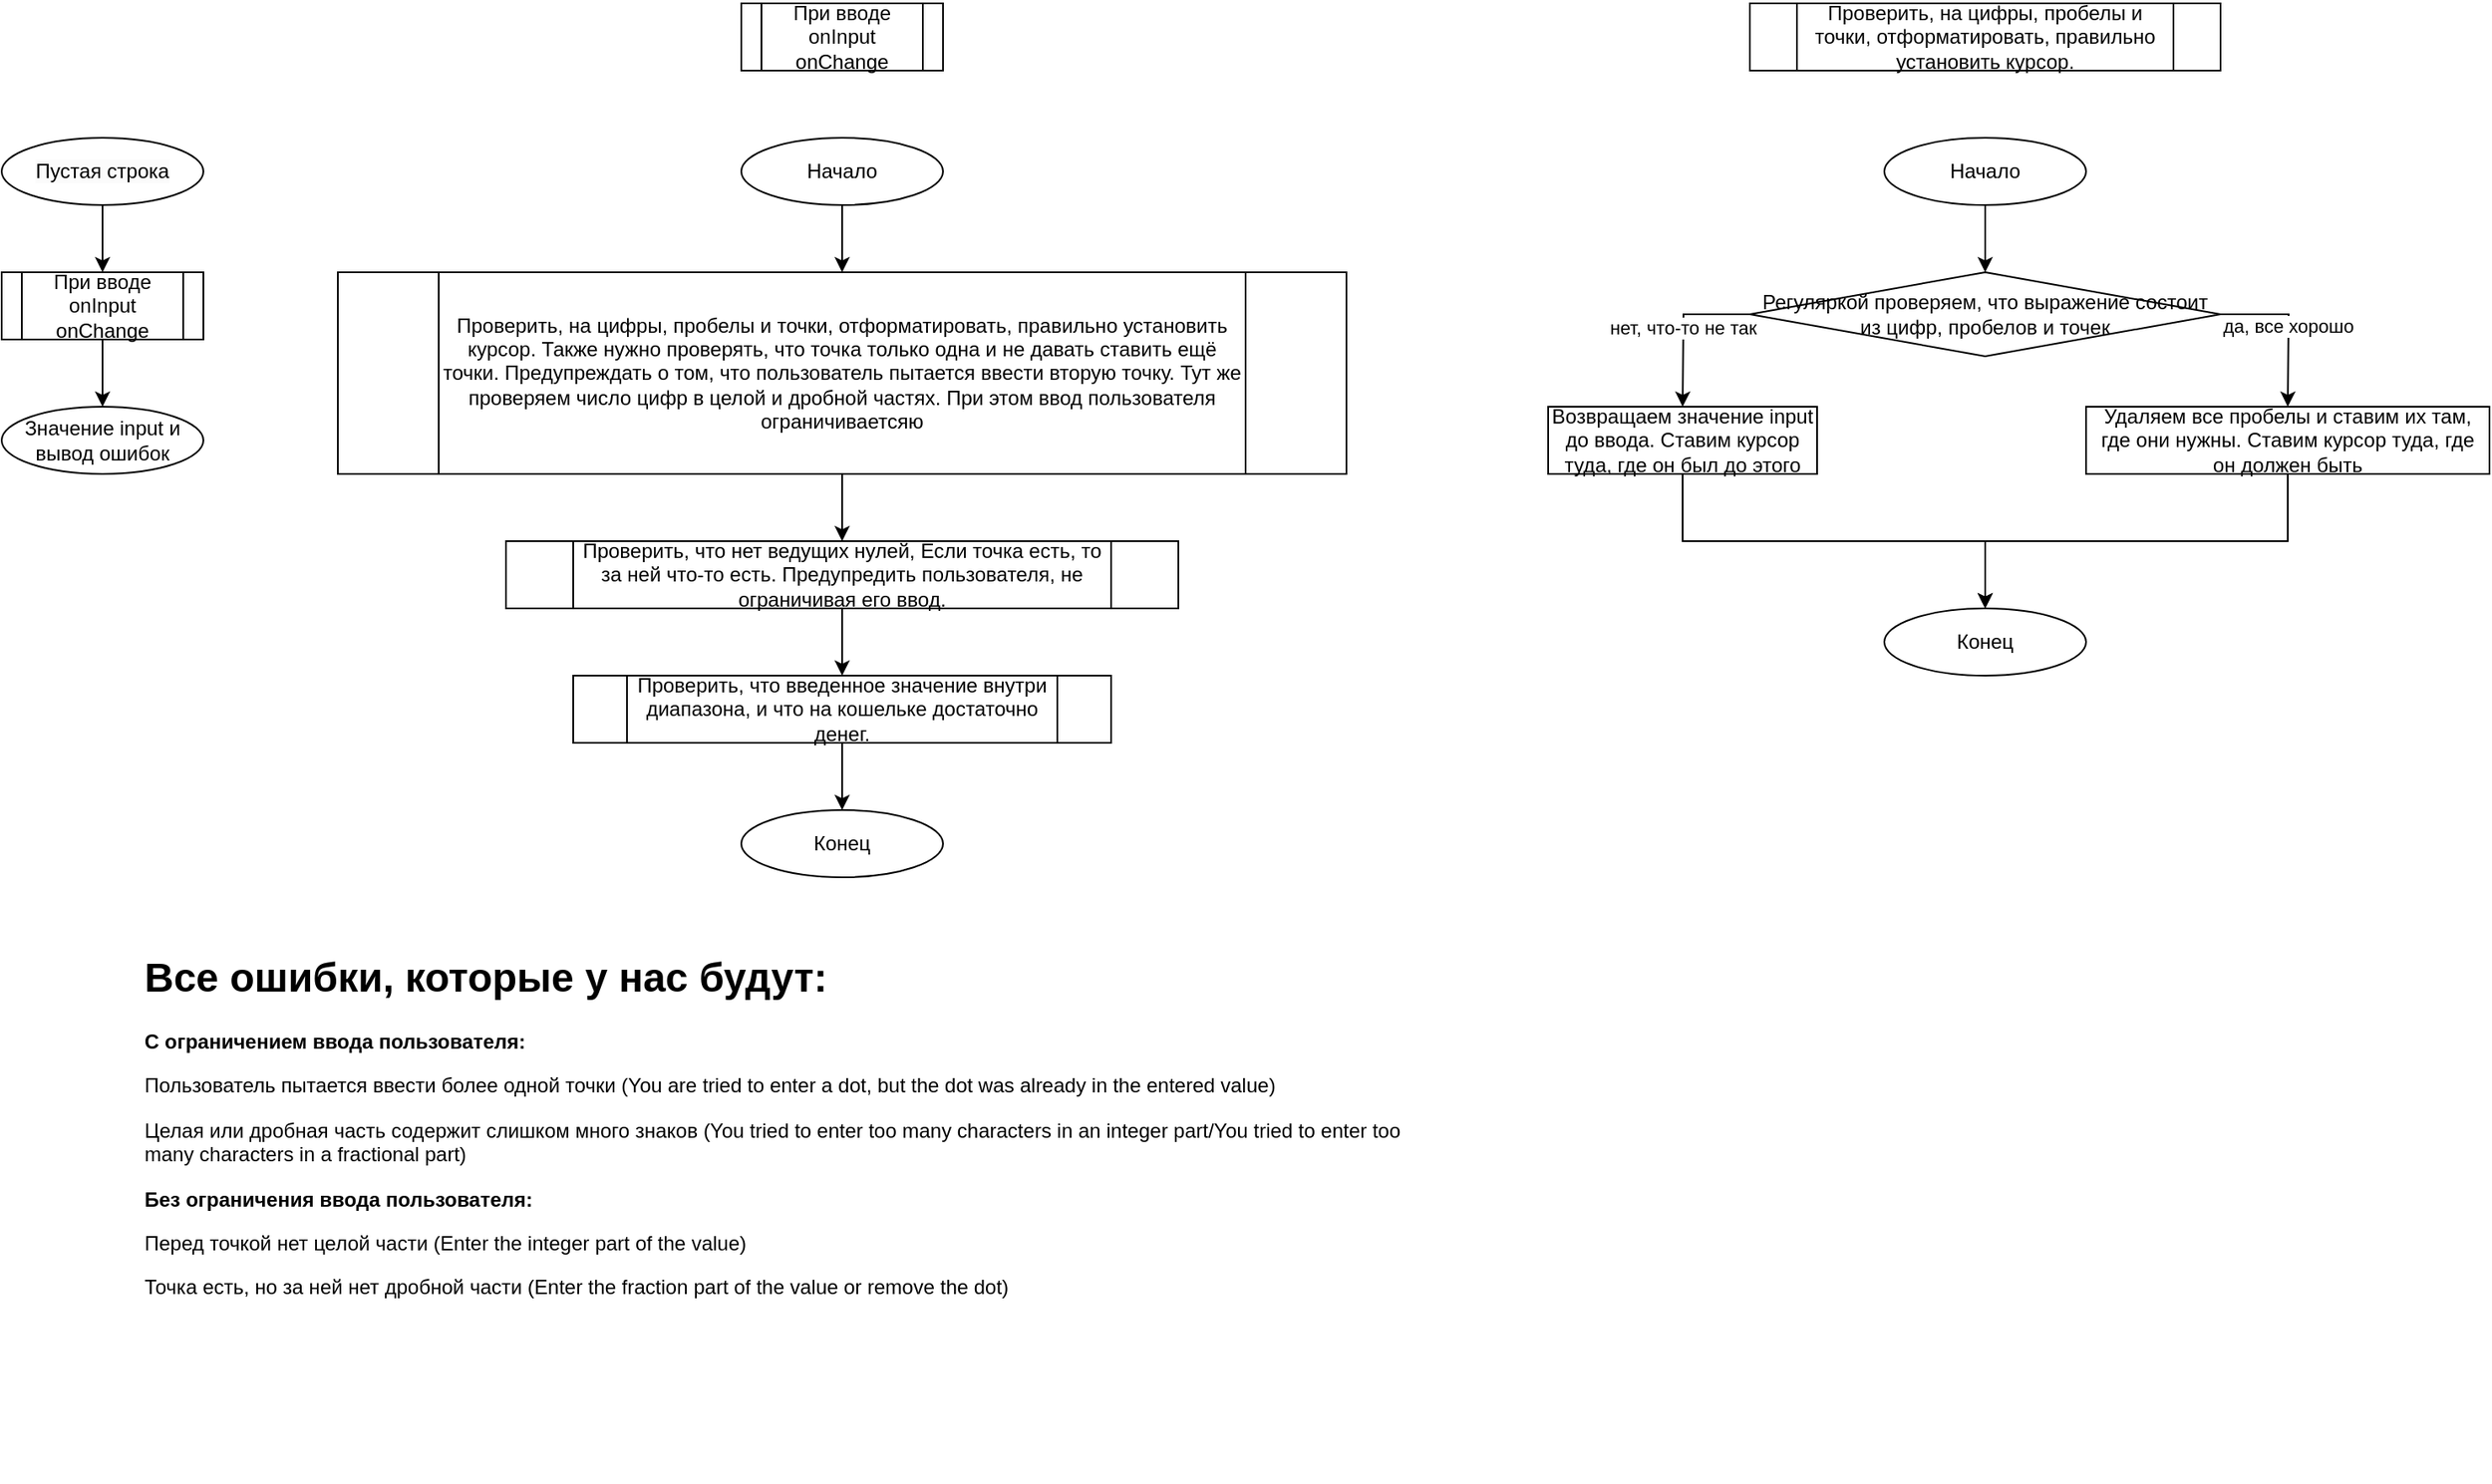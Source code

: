 <mxfile version="20.8.10" type="device"><diagram name="Page-1" id="yOddspSDl3uxE7fEedth"><mxGraphModel dx="1480" dy="1966" grid="1" gridSize="10" guides="1" tooltips="1" connect="1" arrows="1" fold="1" page="1" pageScale="1" pageWidth="850" pageHeight="1100" math="0" shadow="0"><root><mxCell id="0"/><mxCell id="1" parent="0"/><mxCell id="ktljkcJRNIB1GyASD4U--6" style="edgeStyle=orthogonalEdgeStyle;rounded=0;orthogonalLoop=1;jettySize=auto;html=1;entryX=0.5;entryY=0;entryDx=0;entryDy=0;" parent="1" source="ktljkcJRNIB1GyASD4U--3" target="ktljkcJRNIB1GyASD4U--5" edge="1"><mxGeometry relative="1" as="geometry"/></mxCell><mxCell id="ktljkcJRNIB1GyASD4U--3" value="&lt;span style=&quot;color: rgb(0, 0, 0); font-family: Helvetica; font-size: 12px; font-style: normal; font-variant-ligatures: normal; font-variant-caps: normal; font-weight: 400; letter-spacing: normal; orphans: 2; text-align: center; text-indent: 0px; text-transform: none; widows: 2; word-spacing: 0px; -webkit-text-stroke-width: 0px; background-color: rgb(251, 251, 251); text-decoration-thickness: initial; text-decoration-style: initial; text-decoration-color: initial; float: none; display: inline !important;&quot;&gt;Пустая строка&lt;/span&gt;" style="ellipse;html=1;verticalAlign=middle;whiteSpace=wrap;" parent="1" vertex="1"><mxGeometry x="200" y="40" width="120" height="40" as="geometry"/></mxCell><mxCell id="ktljkcJRNIB1GyASD4U--8" style="edgeStyle=orthogonalEdgeStyle;rounded=0;orthogonalLoop=1;jettySize=auto;html=1;entryX=0.5;entryY=0;entryDx=0;entryDy=0;" parent="1" source="ktljkcJRNIB1GyASD4U--5" target="ktljkcJRNIB1GyASD4U--7" edge="1"><mxGeometry relative="1" as="geometry"/></mxCell><mxCell id="ktljkcJRNIB1GyASD4U--5" value="При вводе onInput onChange" style="shape=process;whiteSpace=wrap;html=1;backgroundOutline=1;" parent="1" vertex="1"><mxGeometry x="200" y="120" width="120" height="40" as="geometry"/></mxCell><mxCell id="ktljkcJRNIB1GyASD4U--7" value="Значение input и вывод ошибок" style="ellipse;html=1;verticalAlign=middle;whiteSpace=wrap;" parent="1" vertex="1"><mxGeometry x="200" y="200" width="120" height="40" as="geometry"/></mxCell><mxCell id="ktljkcJRNIB1GyASD4U--9" value="При вводе onInput onChange" style="shape=process;whiteSpace=wrap;html=1;backgroundOutline=1;" parent="1" vertex="1"><mxGeometry x="640" y="-40" width="120" height="40" as="geometry"/></mxCell><mxCell id="ktljkcJRNIB1GyASD4U--14" value="да, все хорошо" style="edgeStyle=orthogonalEdgeStyle;rounded=0;orthogonalLoop=1;jettySize=auto;html=1;" parent="1" source="ktljkcJRNIB1GyASD4U--13" edge="1"><mxGeometry relative="1" as="geometry"><mxPoint x="1560.0" y="200" as="targetPoint"/></mxGeometry></mxCell><mxCell id="ktljkcJRNIB1GyASD4U--15" value="нет, что-то не так" style="edgeStyle=orthogonalEdgeStyle;rounded=0;orthogonalLoop=1;jettySize=auto;html=1;" parent="1" source="ktljkcJRNIB1GyASD4U--13" edge="1"><mxGeometry relative="1" as="geometry"><mxPoint x="1200" y="200" as="targetPoint"/></mxGeometry></mxCell><mxCell id="ktljkcJRNIB1GyASD4U--13" value="Регуляркой проверяем, что выражение состоит из цифр, пробелов и точек" style="rhombus;whiteSpace=wrap;html=1;" parent="1" vertex="1"><mxGeometry x="1240" y="120" width="280" height="50" as="geometry"/></mxCell><mxCell id="ktljkcJRNIB1GyASD4U--24" style="edgeStyle=orthogonalEdgeStyle;rounded=0;orthogonalLoop=1;jettySize=auto;html=1;entryX=0.5;entryY=0;entryDx=0;entryDy=0;exitX=0.5;exitY=1;exitDx=0;exitDy=0;" parent="1" source="ktljkcJRNIB1GyASD4U--16" target="ktljkcJRNIB1GyASD4U--21" edge="1"><mxGeometry relative="1" as="geometry"/></mxCell><mxCell id="ktljkcJRNIB1GyASD4U--16" value="Возвращаем значение input до ввода. Ставим курсор туда, где он был до этого" style="rounded=0;whiteSpace=wrap;html=1;" parent="1" vertex="1"><mxGeometry x="1120" y="200" width="160" height="40" as="geometry"/></mxCell><mxCell id="ktljkcJRNIB1GyASD4U--20" style="edgeStyle=orthogonalEdgeStyle;rounded=0;orthogonalLoop=1;jettySize=auto;html=1;entryX=0.5;entryY=0;entryDx=0;entryDy=0;" parent="1" source="ktljkcJRNIB1GyASD4U--18" target="ktljkcJRNIB1GyASD4U--13" edge="1"><mxGeometry relative="1" as="geometry"/></mxCell><mxCell id="ktljkcJRNIB1GyASD4U--18" value="Начало" style="ellipse;whiteSpace=wrap;html=1;" parent="1" vertex="1"><mxGeometry x="1320" y="40" width="120" height="40" as="geometry"/></mxCell><mxCell id="ktljkcJRNIB1GyASD4U--21" value="Конец" style="ellipse;whiteSpace=wrap;html=1;" parent="1" vertex="1"><mxGeometry x="1320" y="320" width="120" height="40" as="geometry"/></mxCell><mxCell id="ktljkcJRNIB1GyASD4U--25" style="edgeStyle=orthogonalEdgeStyle;rounded=0;orthogonalLoop=1;jettySize=auto;html=1;entryX=0.5;entryY=0;entryDx=0;entryDy=0;" parent="1" source="ktljkcJRNIB1GyASD4U--23" target="ktljkcJRNIB1GyASD4U--21" edge="1"><mxGeometry relative="1" as="geometry"/></mxCell><mxCell id="ktljkcJRNIB1GyASD4U--23" value="Удаляем все пробелы и ставим их там, где они нужны. Ставим курсор туда, где он должен быть" style="rounded=0;whiteSpace=wrap;html=1;" parent="1" vertex="1"><mxGeometry x="1440" y="200" width="240" height="40" as="geometry"/></mxCell><mxCell id="ktljkcJRNIB1GyASD4U--29" style="edgeStyle=orthogonalEdgeStyle;rounded=0;orthogonalLoop=1;jettySize=auto;html=1;entryX=0.5;entryY=0;entryDx=0;entryDy=0;" parent="1" source="ktljkcJRNIB1GyASD4U--26" target="ktljkcJRNIB1GyASD4U--28" edge="1"><mxGeometry relative="1" as="geometry"/></mxCell><mxCell id="ktljkcJRNIB1GyASD4U--26" value="Начало" style="ellipse;whiteSpace=wrap;html=1;" parent="1" vertex="1"><mxGeometry x="640" y="40" width="120" height="40" as="geometry"/></mxCell><mxCell id="ktljkcJRNIB1GyASD4U--27" value="Конец" style="ellipse;whiteSpace=wrap;html=1;" parent="1" vertex="1"><mxGeometry x="640" y="440" width="120" height="40" as="geometry"/></mxCell><mxCell id="ktljkcJRNIB1GyASD4U--31" style="edgeStyle=orthogonalEdgeStyle;rounded=0;orthogonalLoop=1;jettySize=auto;html=1;entryX=0.5;entryY=0;entryDx=0;entryDy=0;" parent="1" source="ktljkcJRNIB1GyASD4U--28" target="ktljkcJRNIB1GyASD4U--30" edge="1"><mxGeometry relative="1" as="geometry"/></mxCell><mxCell id="ktljkcJRNIB1GyASD4U--28" value="Проверить, на цифры, пробелы и точки, отформатировать, правильно установить курсор. Также нужно проверять, что точка только одна и не давать ставить ещё точки. Предупреждать о том, что пользователь пытается ввести вторую точку. Тут же проверяем число цифр в целой и дробной частях. При этом ввод пользователя ограничиваетсяю" style="shape=process;whiteSpace=wrap;html=1;backgroundOutline=1;" parent="1" vertex="1"><mxGeometry x="400" y="120" width="600" height="120" as="geometry"/></mxCell><mxCell id="ktljkcJRNIB1GyASD4U--33" style="edgeStyle=orthogonalEdgeStyle;rounded=0;orthogonalLoop=1;jettySize=auto;html=1;entryX=0.5;entryY=0;entryDx=0;entryDy=0;" parent="1" source="ktljkcJRNIB1GyASD4U--30" target="ktljkcJRNIB1GyASD4U--32" edge="1"><mxGeometry relative="1" as="geometry"/></mxCell><mxCell id="ktljkcJRNIB1GyASD4U--30" value="Проверить, что нет ведущих нулей, Если точка есть, то за ней что-то есть. Предупредить пользователя, не ограничивая его ввод." style="shape=process;whiteSpace=wrap;html=1;backgroundOutline=1;" parent="1" vertex="1"><mxGeometry x="500" y="280" width="400" height="40" as="geometry"/></mxCell><mxCell id="ktljkcJRNIB1GyASD4U--34" style="edgeStyle=orthogonalEdgeStyle;rounded=0;orthogonalLoop=1;jettySize=auto;html=1;entryX=0.5;entryY=0;entryDx=0;entryDy=0;" parent="1" source="ktljkcJRNIB1GyASD4U--32" target="ktljkcJRNIB1GyASD4U--27" edge="1"><mxGeometry relative="1" as="geometry"/></mxCell><mxCell id="ktljkcJRNIB1GyASD4U--32" value="Проверить, что введенное значение внутри диапазона, и что на кошельке достаточно денег." style="shape=process;whiteSpace=wrap;html=1;backgroundOutline=1;" parent="1" vertex="1"><mxGeometry x="540" y="360" width="320" height="40" as="geometry"/></mxCell><mxCell id="ktljkcJRNIB1GyASD4U--35" value="Проверить, на цифры, пробелы и точки, отформатировать, правильно установить курсор." style="shape=process;whiteSpace=wrap;html=1;backgroundOutline=1;" parent="1" vertex="1"><mxGeometry x="1240" y="-40" width="280" height="40" as="geometry"/></mxCell><mxCell id="n-3RLukQLnBSsAhQKKYR-3" value="&lt;h1&gt;Все ошибки, которые у нас будут:&lt;/h1&gt;&lt;p&gt;&lt;b&gt;С ограничением ввода пользователя:&lt;/b&gt;&lt;/p&gt;&lt;p&gt;Пользователь пытается ввести более одной точки (You are tried to enter a dot, but the dot was already in the entered value)&lt;/p&gt;&lt;p&gt;Целая или дробная часть содержит слишком много знаков (You tried to enter too many characters in an integer part/You tried to enter too many characters in a fractional part)&lt;br&gt;&lt;/p&gt;&lt;p&gt;&lt;b&gt;Без ограничения ввода пользователя:&lt;/b&gt;&lt;/p&gt;&lt;p&gt;Перед точкой нет целой части (Enter the integer part of the value)&lt;/p&gt;&lt;p&gt;Точка есть, но за ней нет дробной части (Enter the fraction&amp;nbsp;part of the value or remove the dot)&lt;/p&gt;&lt;p&gt;&lt;br&gt;&lt;/p&gt;" style="text;html=1;strokeColor=none;fillColor=none;spacing=5;spacingTop=-20;whiteSpace=wrap;overflow=hidden;rounded=0;" parent="1" vertex="1"><mxGeometry x="280" y="520" width="760" height="320" as="geometry"/></mxCell></root></mxGraphModel></diagram></mxfile>